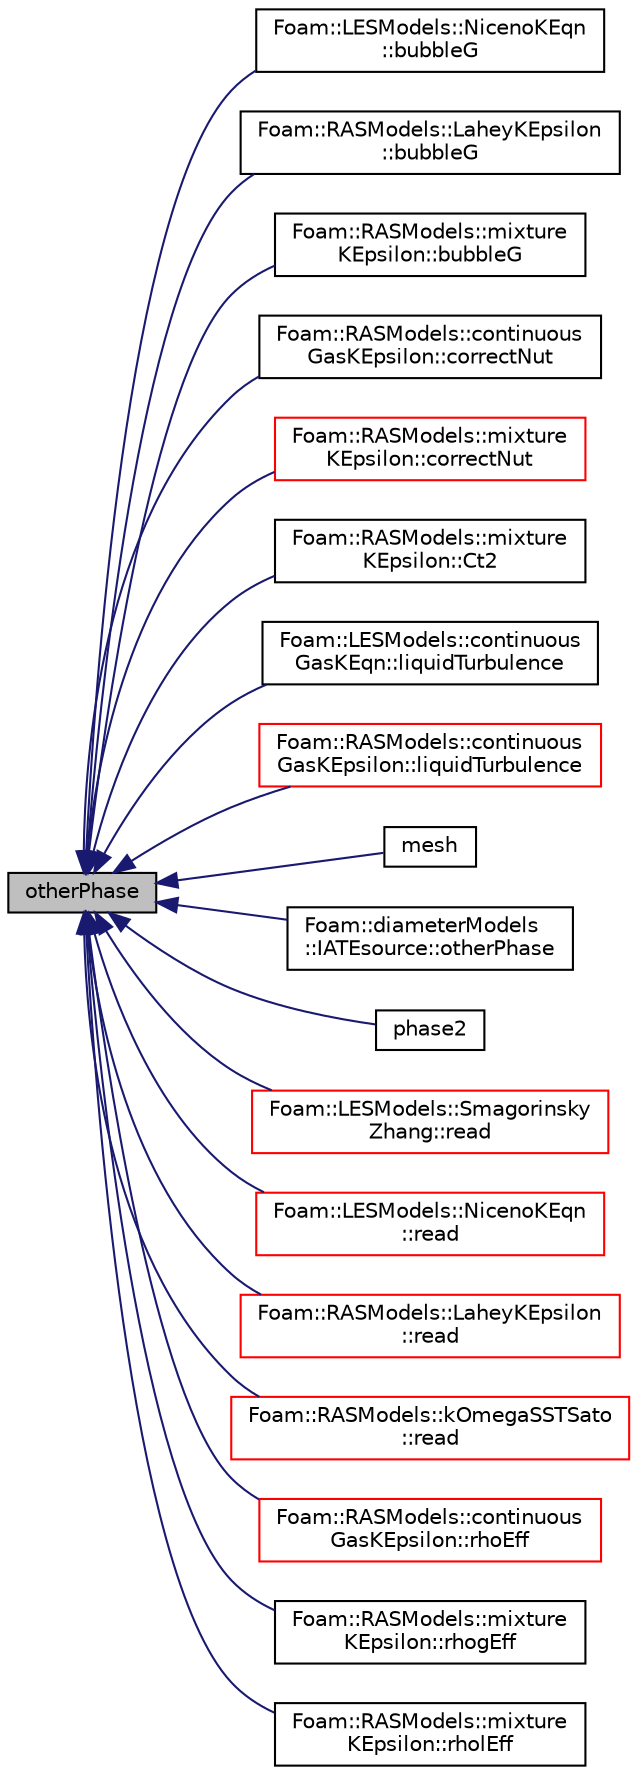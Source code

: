 digraph "otherPhase"
{
  bgcolor="transparent";
  edge [fontname="Helvetica",fontsize="10",labelfontname="Helvetica",labelfontsize="10"];
  node [fontname="Helvetica",fontsize="10",shape=record];
  rankdir="LR";
  Node1 [label="otherPhase",height=0.2,width=0.4,color="black", fillcolor="grey75", style="filled", fontcolor="black"];
  Node1 -> Node2 [dir="back",color="midnightblue",fontsize="10",style="solid",fontname="Helvetica"];
  Node2 [label="Foam::LESModels::NicenoKEqn\l::bubbleG",height=0.2,width=0.4,color="black",URL="$a01620.html#ac60a9a517e74f9948b4edd0e95650ef9"];
  Node1 -> Node3 [dir="back",color="midnightblue",fontsize="10",style="solid",fontname="Helvetica"];
  Node3 [label="Foam::RASModels::LaheyKEpsilon\l::bubbleG",height=0.2,width=0.4,color="black",URL="$a01283.html#ac60a9a517e74f9948b4edd0e95650ef9"];
  Node1 -> Node4 [dir="back",color="midnightblue",fontsize="10",style="solid",fontname="Helvetica"];
  Node4 [label="Foam::RASModels::mixture\lKEpsilon::bubbleG",height=0.2,width=0.4,color="black",URL="$a01552.html#ac60a9a517e74f9948b4edd0e95650ef9"];
  Node1 -> Node5 [dir="back",color="midnightblue",fontsize="10",style="solid",fontname="Helvetica"];
  Node5 [label="Foam::RASModels::continuous\lGasKEpsilon::correctNut",height=0.2,width=0.4,color="black",URL="$a00403.html#aaffe89433f18f1ee4137486e19219448"];
  Node1 -> Node6 [dir="back",color="midnightblue",fontsize="10",style="solid",fontname="Helvetica"];
  Node6 [label="Foam::RASModels::mixture\lKEpsilon::correctNut",height=0.2,width=0.4,color="red",URL="$a01552.html#aaffe89433f18f1ee4137486e19219448"];
  Node1 -> Node7 [dir="back",color="midnightblue",fontsize="10",style="solid",fontname="Helvetica"];
  Node7 [label="Foam::RASModels::mixture\lKEpsilon::Ct2",height=0.2,width=0.4,color="black",URL="$a01552.html#a807a5b19edd9bd834d39cae07ed04a63"];
  Node1 -> Node8 [dir="back",color="midnightblue",fontsize="10",style="solid",fontname="Helvetica"];
  Node8 [label="Foam::LESModels::continuous\lGasKEqn::liquidTurbulence",height=0.2,width=0.4,color="black",URL="$a00404.html#abb3e3b8b20a12b04d51e6ff07d913d9c",tooltip="Return the turbulence model for the liquid phase. "];
  Node1 -> Node9 [dir="back",color="midnightblue",fontsize="10",style="solid",fontname="Helvetica"];
  Node9 [label="Foam::RASModels::continuous\lGasKEpsilon::liquidTurbulence",height=0.2,width=0.4,color="red",URL="$a00403.html#abb3e3b8b20a12b04d51e6ff07d913d9c",tooltip="Return the turbulence model for the liquid phase. "];
  Node1 -> Node10 [dir="back",color="midnightblue",fontsize="10",style="solid",fontname="Helvetica"];
  Node10 [label="mesh",height=0.2,width=0.4,color="black",URL="$a02788.html#a628df3d8f239d8393610d6310eb56ad1",tooltip="Return the mesh. "];
  Node1 -> Node11 [dir="back",color="midnightblue",fontsize="10",style="solid",fontname="Helvetica"];
  Node11 [label="Foam::diameterModels\l::IATEsource::otherPhase",height=0.2,width=0.4,color="black",URL="$a01035.html#a0dc9f8dc7d393dba38ae636bf3686d10"];
  Node1 -> Node12 [dir="back",color="midnightblue",fontsize="10",style="solid",fontname="Helvetica"];
  Node12 [label="phase2",height=0.2,width=0.4,color="black",URL="$a02788.html#a28e5bc97bd0ce70b75636a70bd141c06",tooltip="Access phase model 2. "];
  Node1 -> Node13 [dir="back",color="midnightblue",fontsize="10",style="solid",fontname="Helvetica"];
  Node13 [label="Foam::LESModels::Smagorinsky\lZhang::read",height=0.2,width=0.4,color="red",URL="$a02413.html#af816873151ddb0126e98bb2f914d8ed5",tooltip="Read model coefficients if they have changed. "];
  Node1 -> Node14 [dir="back",color="midnightblue",fontsize="10",style="solid",fontname="Helvetica"];
  Node14 [label="Foam::LESModels::NicenoKEqn\l::read",height=0.2,width=0.4,color="red",URL="$a01620.html#af816873151ddb0126e98bb2f914d8ed5",tooltip="Read model coefficients if they have changed. "];
  Node1 -> Node15 [dir="back",color="midnightblue",fontsize="10",style="solid",fontname="Helvetica"];
  Node15 [label="Foam::RASModels::LaheyKEpsilon\l::read",height=0.2,width=0.4,color="red",URL="$a01283.html#af816873151ddb0126e98bb2f914d8ed5",tooltip="Read model coefficients if they have changed. "];
  Node1 -> Node16 [dir="back",color="midnightblue",fontsize="10",style="solid",fontname="Helvetica"];
  Node16 [label="Foam::RASModels::kOmegaSSTSato\l::read",height=0.2,width=0.4,color="red",URL="$a01270.html#af816873151ddb0126e98bb2f914d8ed5",tooltip="Read model coefficients if they have changed. "];
  Node1 -> Node17 [dir="back",color="midnightblue",fontsize="10",style="solid",fontname="Helvetica"];
  Node17 [label="Foam::RASModels::continuous\lGasKEpsilon::rhoEff",height=0.2,width=0.4,color="red",URL="$a00403.html#afcc1164e1b2ec8a99567921a7b8faa20",tooltip="Return the effective density for the stress. "];
  Node1 -> Node18 [dir="back",color="midnightblue",fontsize="10",style="solid",fontname="Helvetica"];
  Node18 [label="Foam::RASModels::mixture\lKEpsilon::rhogEff",height=0.2,width=0.4,color="black",URL="$a01552.html#afa8f40f0a971f549859e2871aa4c05a7"];
  Node1 -> Node19 [dir="back",color="midnightblue",fontsize="10",style="solid",fontname="Helvetica"];
  Node19 [label="Foam::RASModels::mixture\lKEpsilon::rholEff",height=0.2,width=0.4,color="black",URL="$a01552.html#a97c41f2ea63fcf6c8515390d50ec3319"];
}
